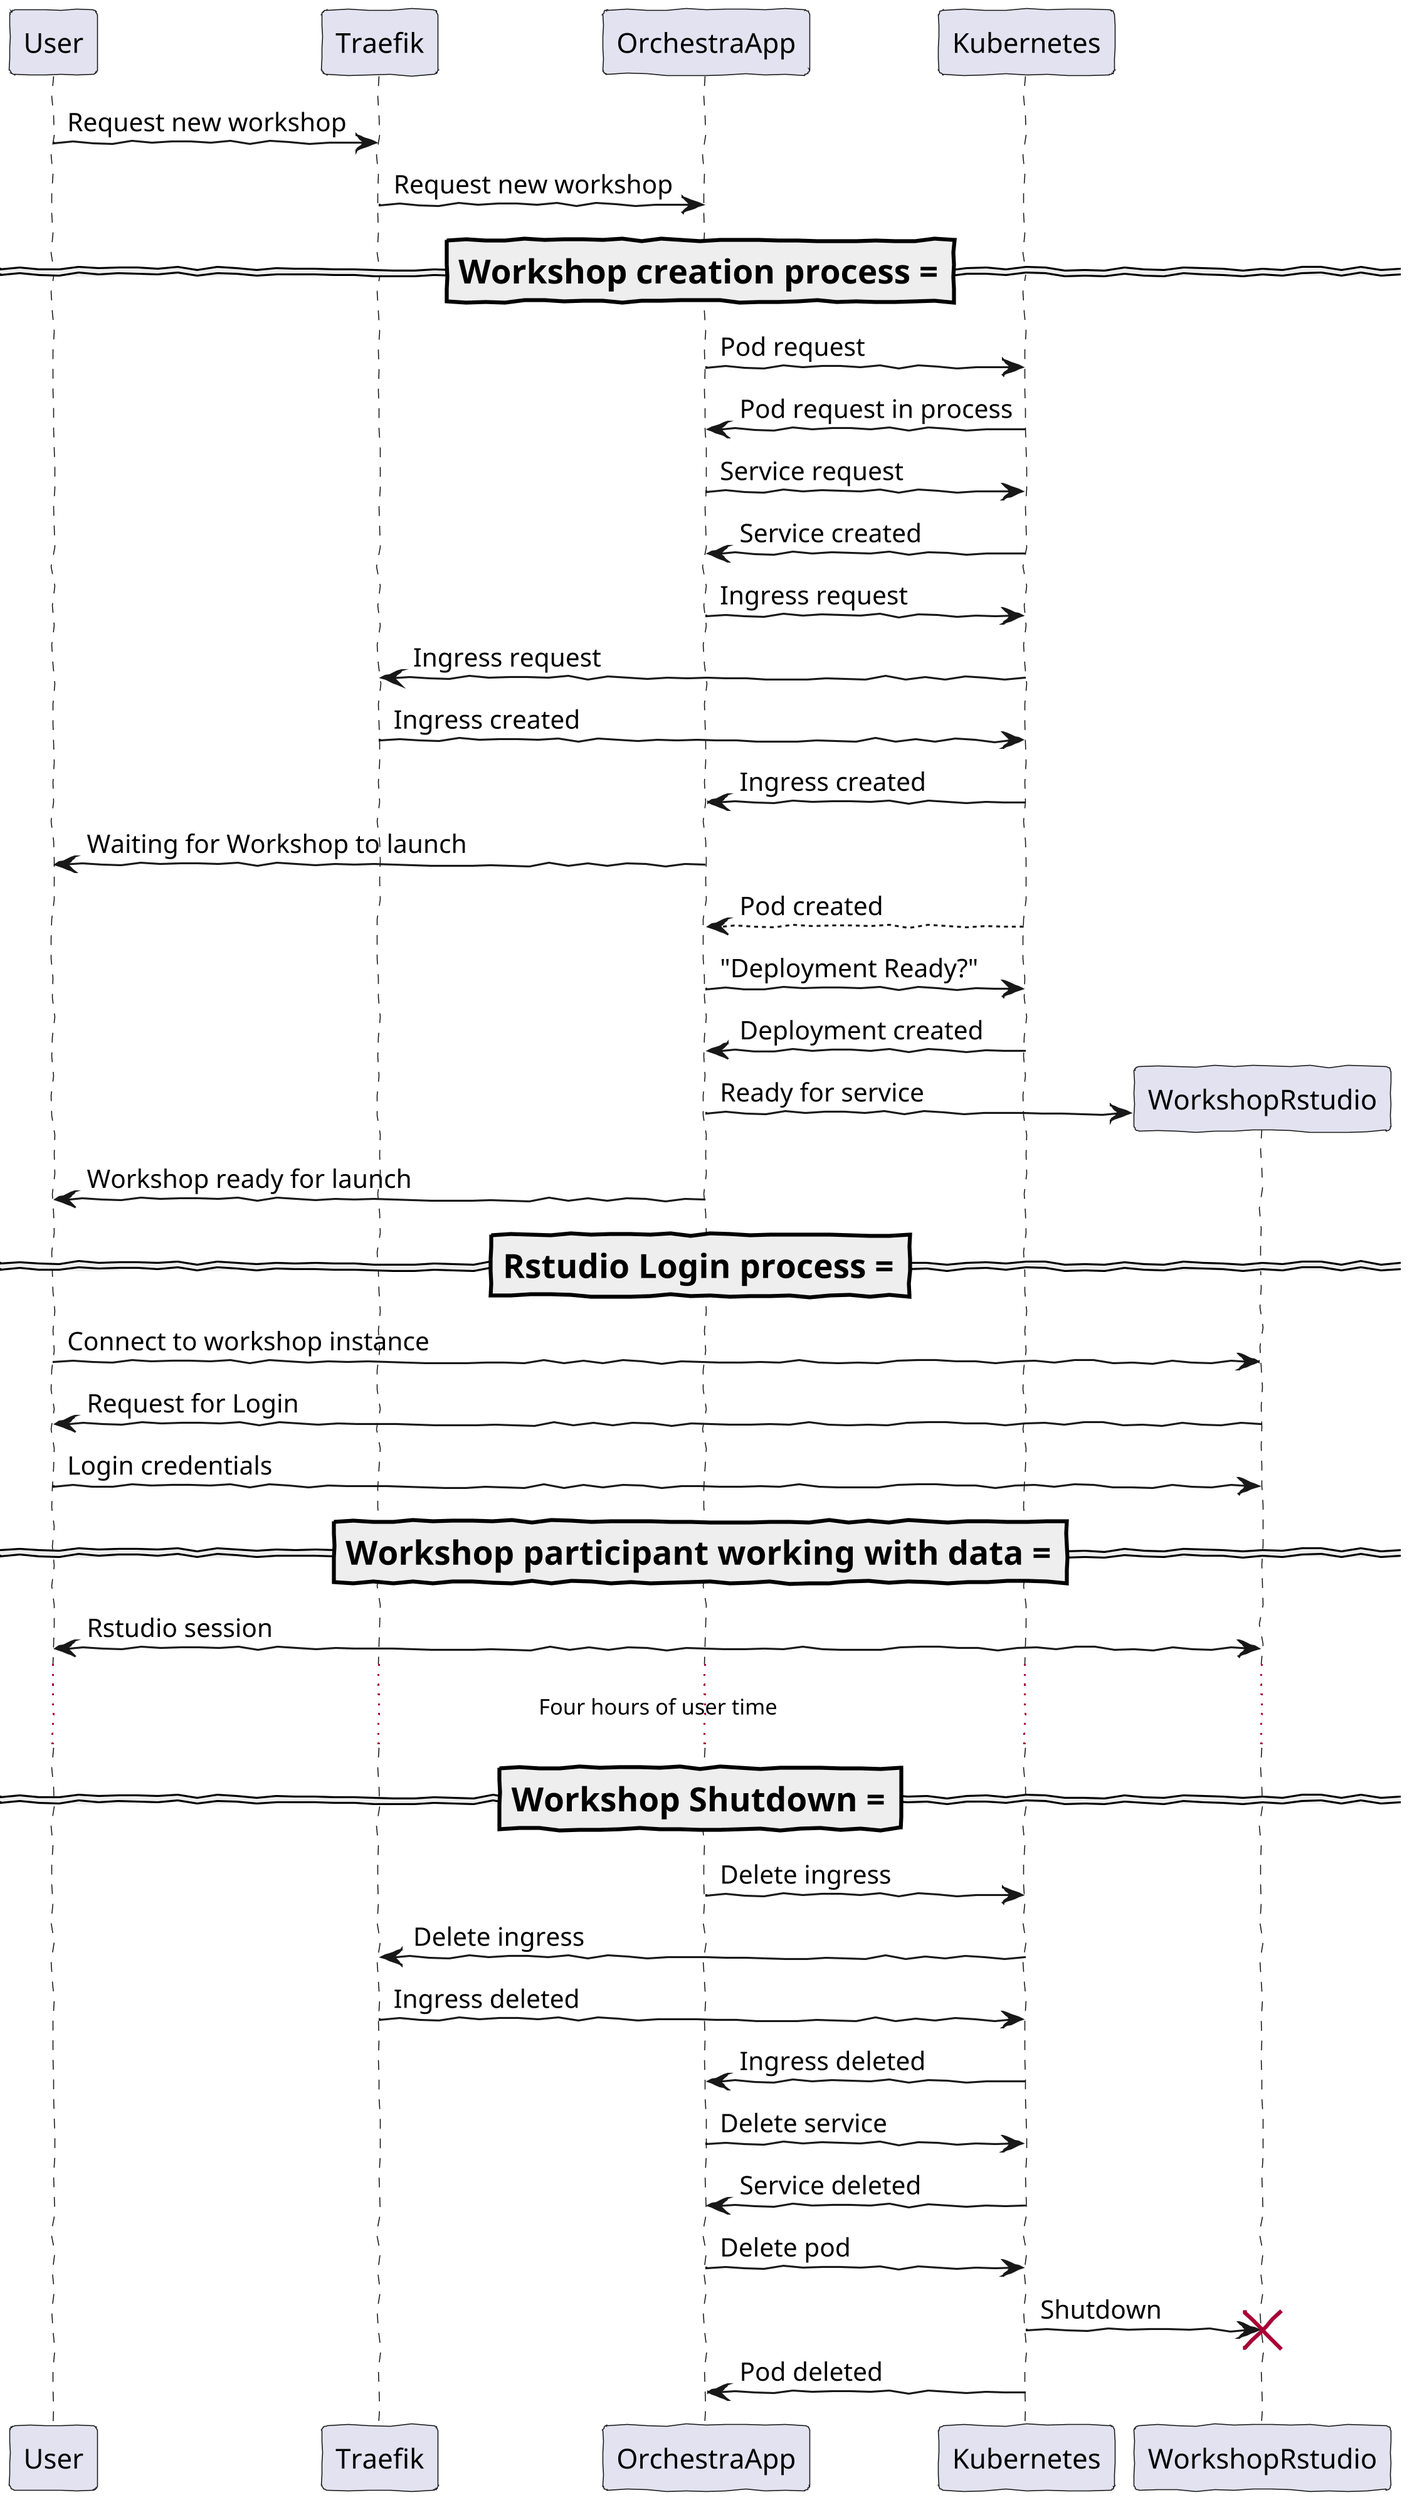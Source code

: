 @startuml
skinparam handwritten true
skinparam dpi 300

User -> Traefik: Request new workshop
Traefik -> OrchestraApp: Request new workshop

=== Workshop creation process ===

OrchestraApp -> Kubernetes: Pod request
Kubernetes -> OrchestraApp: Pod request in process
OrchestraApp -> Kubernetes: Service request
Kubernetes -> OrchestraApp: Service created
OrchestraApp -> Kubernetes: Ingress request
Kubernetes -> Traefik: Ingress request
Traefik -> Kubernetes: Ingress created
Kubernetes -> OrchestraApp: Ingress created

OrchestraApp -> User: Waiting for Workshop to launch

Kubernetes --> OrchestraApp : Pod created

OrchestraApp -> Kubernetes: "Deployment Ready?"
Kubernetes -> OrchestraApp: Deployment created

OrchestraApp -> WorkshopRstudio ** : Ready for service
OrchestraApp -> User: Workshop ready for launch

=== Rstudio Login process ===

User -> WorkshopRstudio: Connect to workshop instance
WorkshopRstudio -> User: Request for Login
User -> WorkshopRstudio: Login credentials

=== Workshop participant working with data ===

WorkshopRstudio <-> User: Rstudio session

... Four hours of user time ...

=== Workshop Shutdown ===

OrchestraApp -> Kubernetes: Delete ingress
Kubernetes -> Traefik: Delete ingress
Traefik -> Kubernetes: Ingress deleted
Kubernetes -> OrchestraApp: Ingress deleted
OrchestraApp -> Kubernetes: Delete service
Kubernetes -> OrchestraApp: Service deleted
OrchestraApp -> Kubernetes: Delete pod
Kubernetes -> WorkshopRstudio !! : Shutdown
Kubernetes -> OrchestraApp: Pod deleted






@enduml

